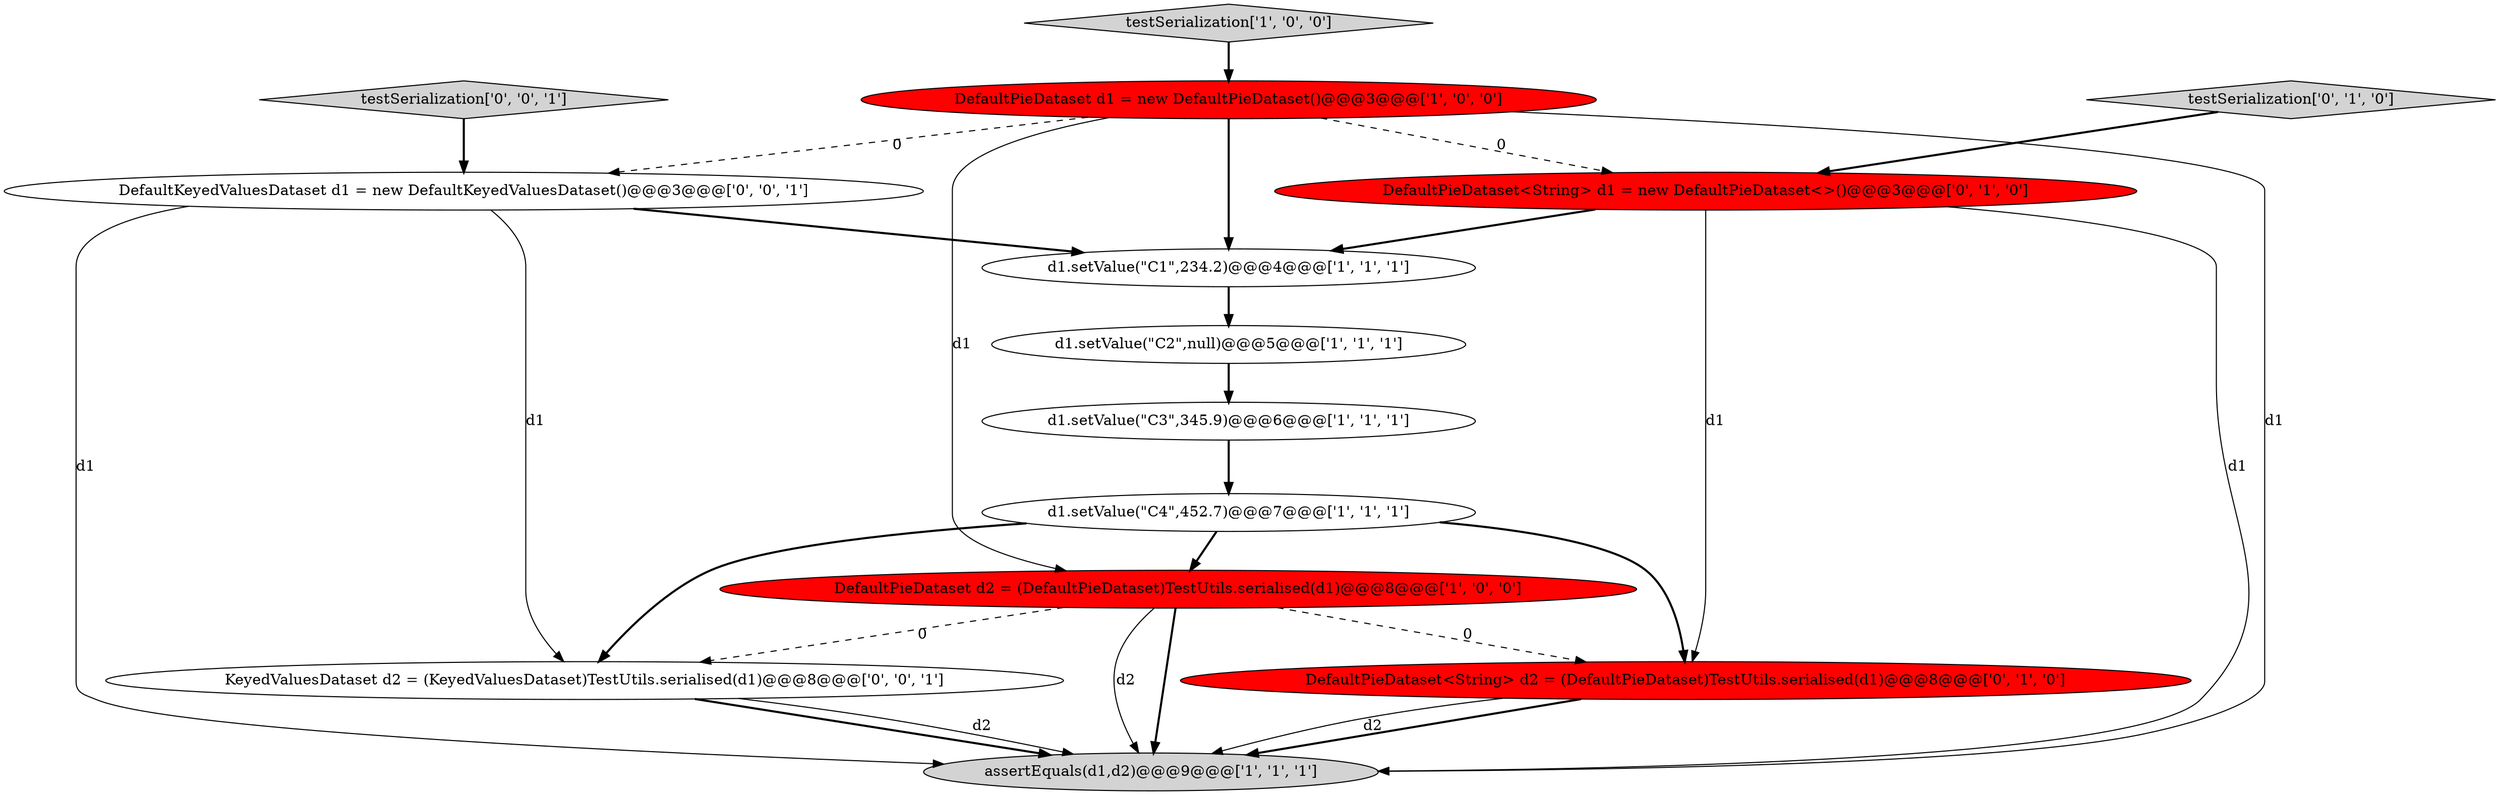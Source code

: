digraph {
0 [style = filled, label = "d1.setValue(\"C2\",null)@@@5@@@['1', '1', '1']", fillcolor = white, shape = ellipse image = "AAA0AAABBB1BBB"];
13 [style = filled, label = "testSerialization['0', '0', '1']", fillcolor = lightgray, shape = diamond image = "AAA0AAABBB3BBB"];
6 [style = filled, label = "DefaultPieDataset d2 = (DefaultPieDataset)TestUtils.serialised(d1)@@@8@@@['1', '0', '0']", fillcolor = red, shape = ellipse image = "AAA1AAABBB1BBB"];
1 [style = filled, label = "d1.setValue(\"C3\",345.9)@@@6@@@['1', '1', '1']", fillcolor = white, shape = ellipse image = "AAA0AAABBB1BBB"];
4 [style = filled, label = "assertEquals(d1,d2)@@@9@@@['1', '1', '1']", fillcolor = lightgray, shape = ellipse image = "AAA0AAABBB1BBB"];
3 [style = filled, label = "d1.setValue(\"C4\",452.7)@@@7@@@['1', '1', '1']", fillcolor = white, shape = ellipse image = "AAA0AAABBB1BBB"];
2 [style = filled, label = "testSerialization['1', '0', '0']", fillcolor = lightgray, shape = diamond image = "AAA0AAABBB1BBB"];
9 [style = filled, label = "DefaultPieDataset<String> d2 = (DefaultPieDataset)TestUtils.serialised(d1)@@@8@@@['0', '1', '0']", fillcolor = red, shape = ellipse image = "AAA1AAABBB2BBB"];
8 [style = filled, label = "DefaultPieDataset<String> d1 = new DefaultPieDataset<>()@@@3@@@['0', '1', '0']", fillcolor = red, shape = ellipse image = "AAA1AAABBB2BBB"];
10 [style = filled, label = "testSerialization['0', '1', '0']", fillcolor = lightgray, shape = diamond image = "AAA0AAABBB2BBB"];
7 [style = filled, label = "DefaultPieDataset d1 = new DefaultPieDataset()@@@3@@@['1', '0', '0']", fillcolor = red, shape = ellipse image = "AAA1AAABBB1BBB"];
12 [style = filled, label = "KeyedValuesDataset d2 = (KeyedValuesDataset)TestUtils.serialised(d1)@@@8@@@['0', '0', '1']", fillcolor = white, shape = ellipse image = "AAA0AAABBB3BBB"];
11 [style = filled, label = "DefaultKeyedValuesDataset d1 = new DefaultKeyedValuesDataset()@@@3@@@['0', '0', '1']", fillcolor = white, shape = ellipse image = "AAA0AAABBB3BBB"];
5 [style = filled, label = "d1.setValue(\"C1\",234.2)@@@4@@@['1', '1', '1']", fillcolor = white, shape = ellipse image = "AAA0AAABBB1BBB"];
7->4 [style = solid, label="d1"];
9->4 [style = bold, label=""];
6->9 [style = dashed, label="0"];
7->8 [style = dashed, label="0"];
1->3 [style = bold, label=""];
7->11 [style = dashed, label="0"];
3->6 [style = bold, label=""];
9->4 [style = solid, label="d2"];
3->12 [style = bold, label=""];
8->9 [style = solid, label="d1"];
13->11 [style = bold, label=""];
8->4 [style = solid, label="d1"];
6->12 [style = dashed, label="0"];
3->9 [style = bold, label=""];
6->4 [style = solid, label="d2"];
6->4 [style = bold, label=""];
11->5 [style = bold, label=""];
7->5 [style = bold, label=""];
11->12 [style = solid, label="d1"];
8->5 [style = bold, label=""];
5->0 [style = bold, label=""];
10->8 [style = bold, label=""];
12->4 [style = bold, label=""];
7->6 [style = solid, label="d1"];
0->1 [style = bold, label=""];
12->4 [style = solid, label="d2"];
11->4 [style = solid, label="d1"];
2->7 [style = bold, label=""];
}
